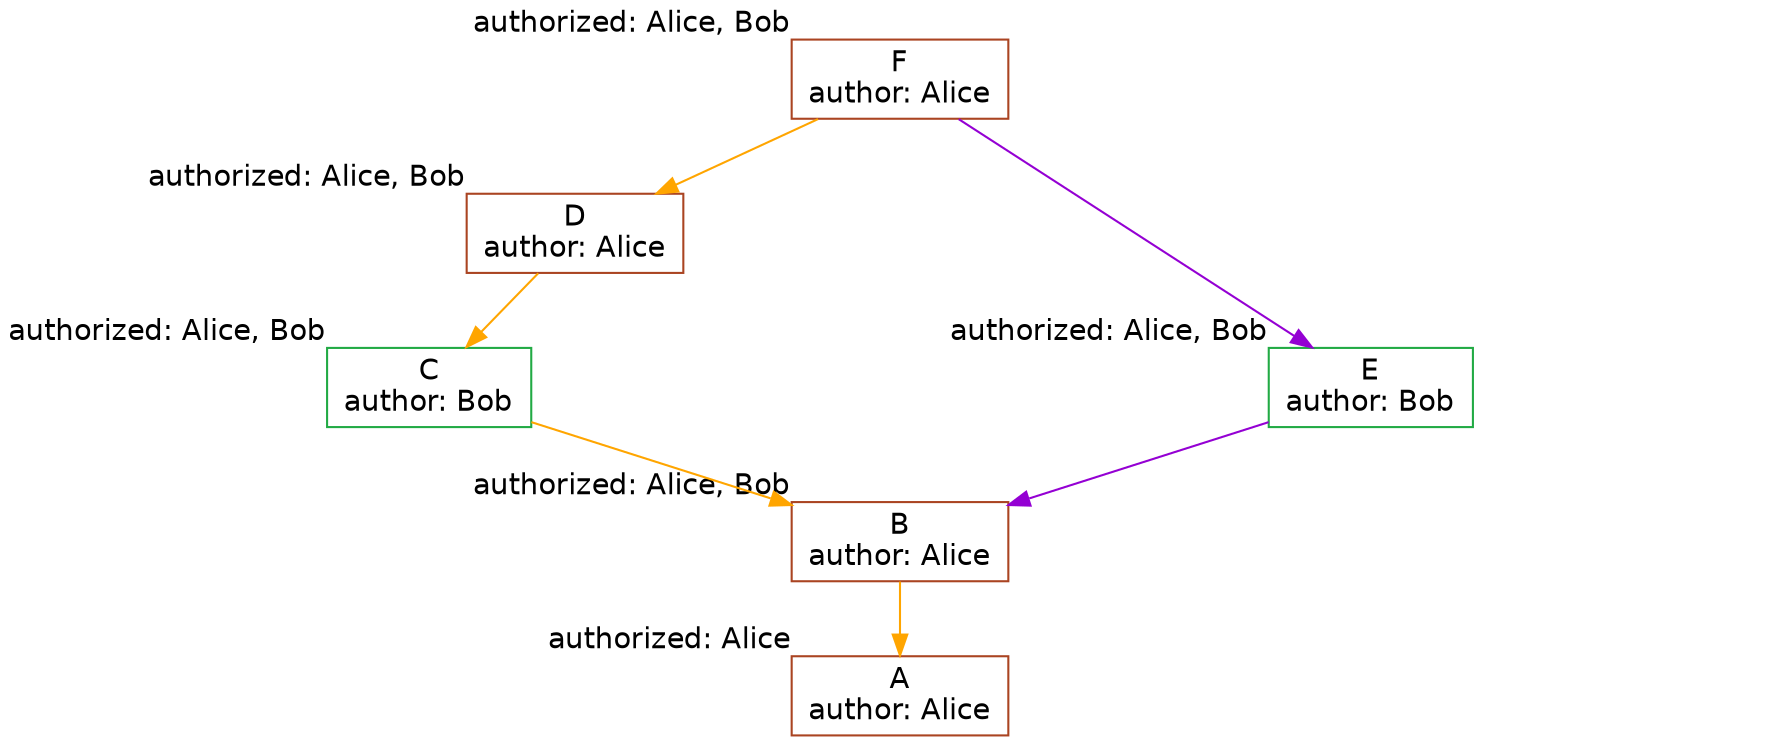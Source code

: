 digraph "Grafts" {
  ratio = .4;
  A [ label = "A\nauthor: Alice", shape = box, fontname = Helvetica, xlabel = "authorized: Alice", color="#aa4422" ];
  B [ label = "B\nauthor: Alice", shape = box, fontname = Helvetica, xlabel = "authorized: Alice, Bob", color="#aa4422"  ];
  C [ label = "C\nauthor: Bob", shape = box, fontname = Helvetica, xlabel = "authorized: Alice, Bob", color="#22aa44" ];
  D [ label = "D\nauthor: Alice", shape = box, fontname = Helvetica, xlabel = "authorized: Alice, Bob", color="#aa4422"  ];
  E [ label = "E\nauthor: Bob", shape = box, fontname = Helvetica, xlabel = "authorized: Alice, Bob", color="#22aa44" ];
  F [ label = "F\nauthor: Alice", shape = box, fontname = Helvetica, xlabel = "authorized: Alice, Bob", color="#aa4422"  ];

  B -> A [ color = orange ];
  C -> B [ color = orange ];
  D -> C [ color = orange ];
  F -> D [ color = orange ];
  F -> E [ color = darkviolet ];
  E -> B [ color = darkviolet ];
}
